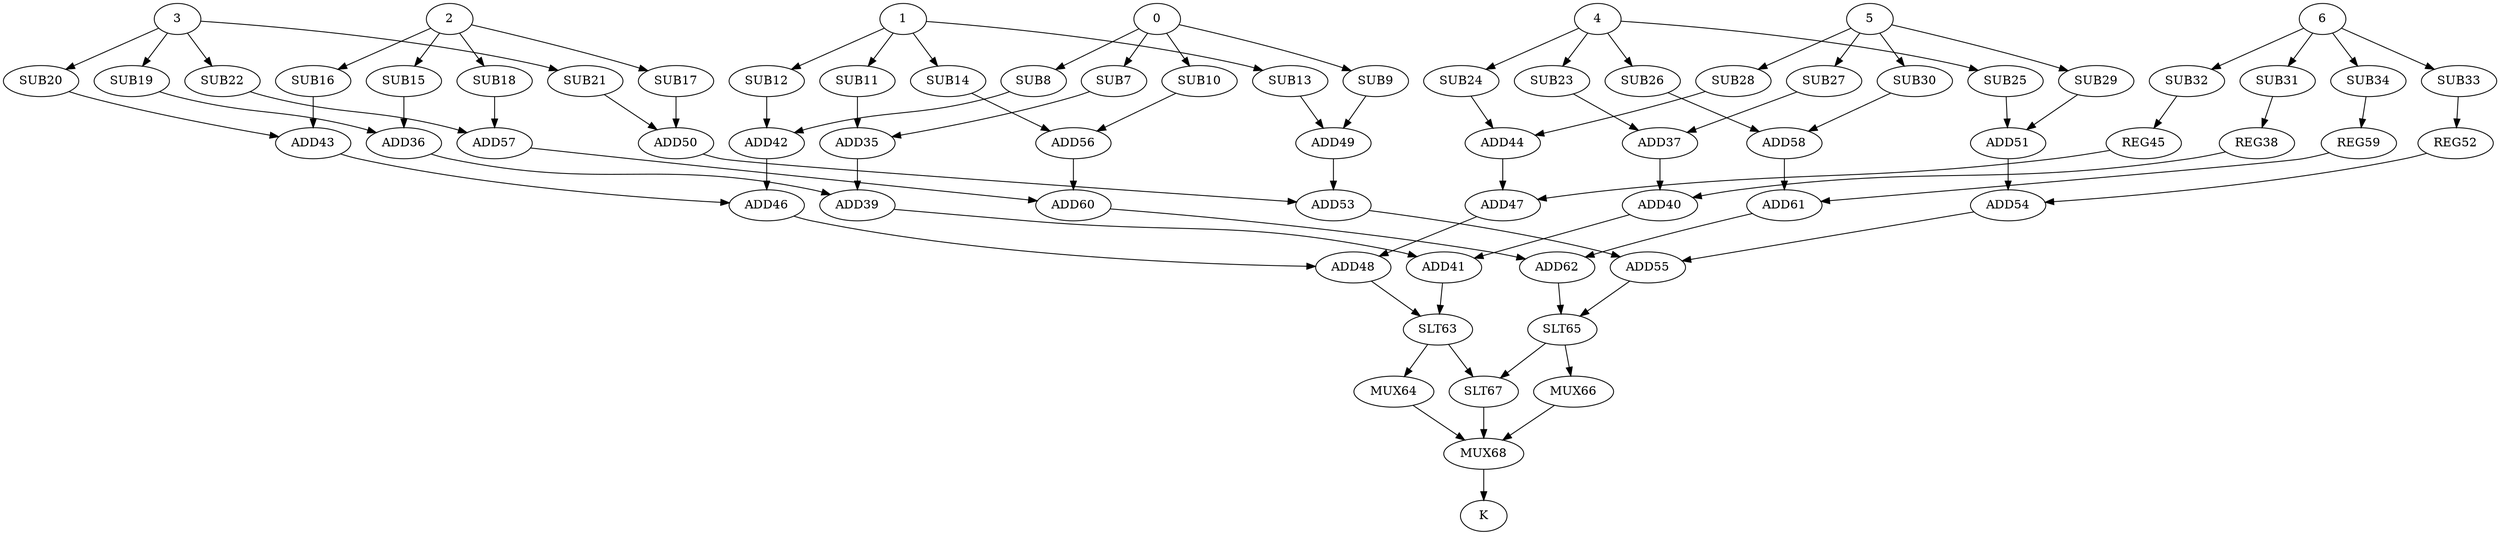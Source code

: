strict digraph  {
0;
7 [label=SUB7];
8 [label=SUB8];
9 [label=SUB9];
10 [label=SUB10];
1;
11 [label=SUB11];
12 [label=SUB12];
13 [label=SUB13];
14 [label=SUB14];
2;
15 [label=SUB15];
16 [label=SUB16];
17 [label=SUB17];
18 [label=SUB18];
3;
19 [label=SUB19];
20 [label=SUB20];
21 [label=SUB21];
22 [label=SUB22];
4;
23 [label=SUB23];
24 [label=SUB24];
25 [label=SUB25];
26 [label=SUB26];
5;
27 [label=SUB27];
28 [label=SUB28];
29 [label=SUB29];
30 [label=SUB30];
6;
31 [label=SUB31];
32 [label=SUB32];
33 [label=SUB33];
34 [label=SUB34];
35 [label=ADD35];
36 [label=ADD36];
37 [label=ADD37];
38 [label=REG38];
39 [label=ADD39];
40 [label=ADD40];
41 [label=ADD41];
42 [label=ADD42];
43 [label=ADD43];
44 [label=ADD44];
45 [label=REG45];
46 [label=ADD46];
47 [label=ADD47];
48 [label=ADD48];
49 [label=ADD49];
50 [label=ADD50];
51 [label=ADD51];
52 [label=REG52];
53 [label=ADD53];
54 [label=ADD54];
55 [label=ADD55];
56 [label=ADD56];
57 [label=ADD57];
58 [label=ADD58];
59 [label=REG59];
60 [label=ADD60];
61 [label=ADD61];
62 [label=ADD62];
63 [label=SLT63];
64 [label=MUX64];
65 [label=SLT65];
66 [label=MUX66];
67 [label=SLT67];
68 [label=MUX68];
69 [label=K];
0 -> 7;
0 -> 8;
0 -> 9;
0 -> 10;
7 -> 35;
8 -> 42;
9 -> 49;
10 -> 56;
1 -> 11;
1 -> 12;
1 -> 13;
1 -> 14;
11 -> 35;
12 -> 42;
13 -> 49;
14 -> 56;
2 -> 15;
2 -> 16;
2 -> 17;
2 -> 18;
15 -> 36;
16 -> 43;
17 -> 50;
18 -> 57;
3 -> 19;
3 -> 20;
3 -> 21;
3 -> 22;
19 -> 36;
20 -> 43;
21 -> 50;
22 -> 57;
4 -> 23;
4 -> 24;
4 -> 25;
4 -> 26;
23 -> 37;
24 -> 44;
25 -> 51;
26 -> 58;
5 -> 27;
5 -> 28;
5 -> 29;
5 -> 30;
27 -> 37;
28 -> 44;
29 -> 51;
30 -> 58;
6 -> 31;
6 -> 32;
6 -> 33;
6 -> 34;
31 -> 38;
32 -> 45;
33 -> 52;
34 -> 59;
35 -> 39;
36 -> 39;
37 -> 40;
38 -> 40;
39 -> 41;
40 -> 41;
41 -> 63;
42 -> 46;
43 -> 46;
44 -> 47;
45 -> 47;
46 -> 48;
47 -> 48;
48 -> 63;
49 -> 53;
50 -> 53;
51 -> 54;
52 -> 54;
53 -> 55;
54 -> 55;
55 -> 65;
56 -> 60;
57 -> 60;
58 -> 61;
59 -> 61;
60 -> 62;
61 -> 62;
62 -> 65;
63 -> 64;
63 -> 67;
64 -> 68;
65 -> 66;
65 -> 67;
66 -> 68;
67 -> 68;
68 -> 69;
}
